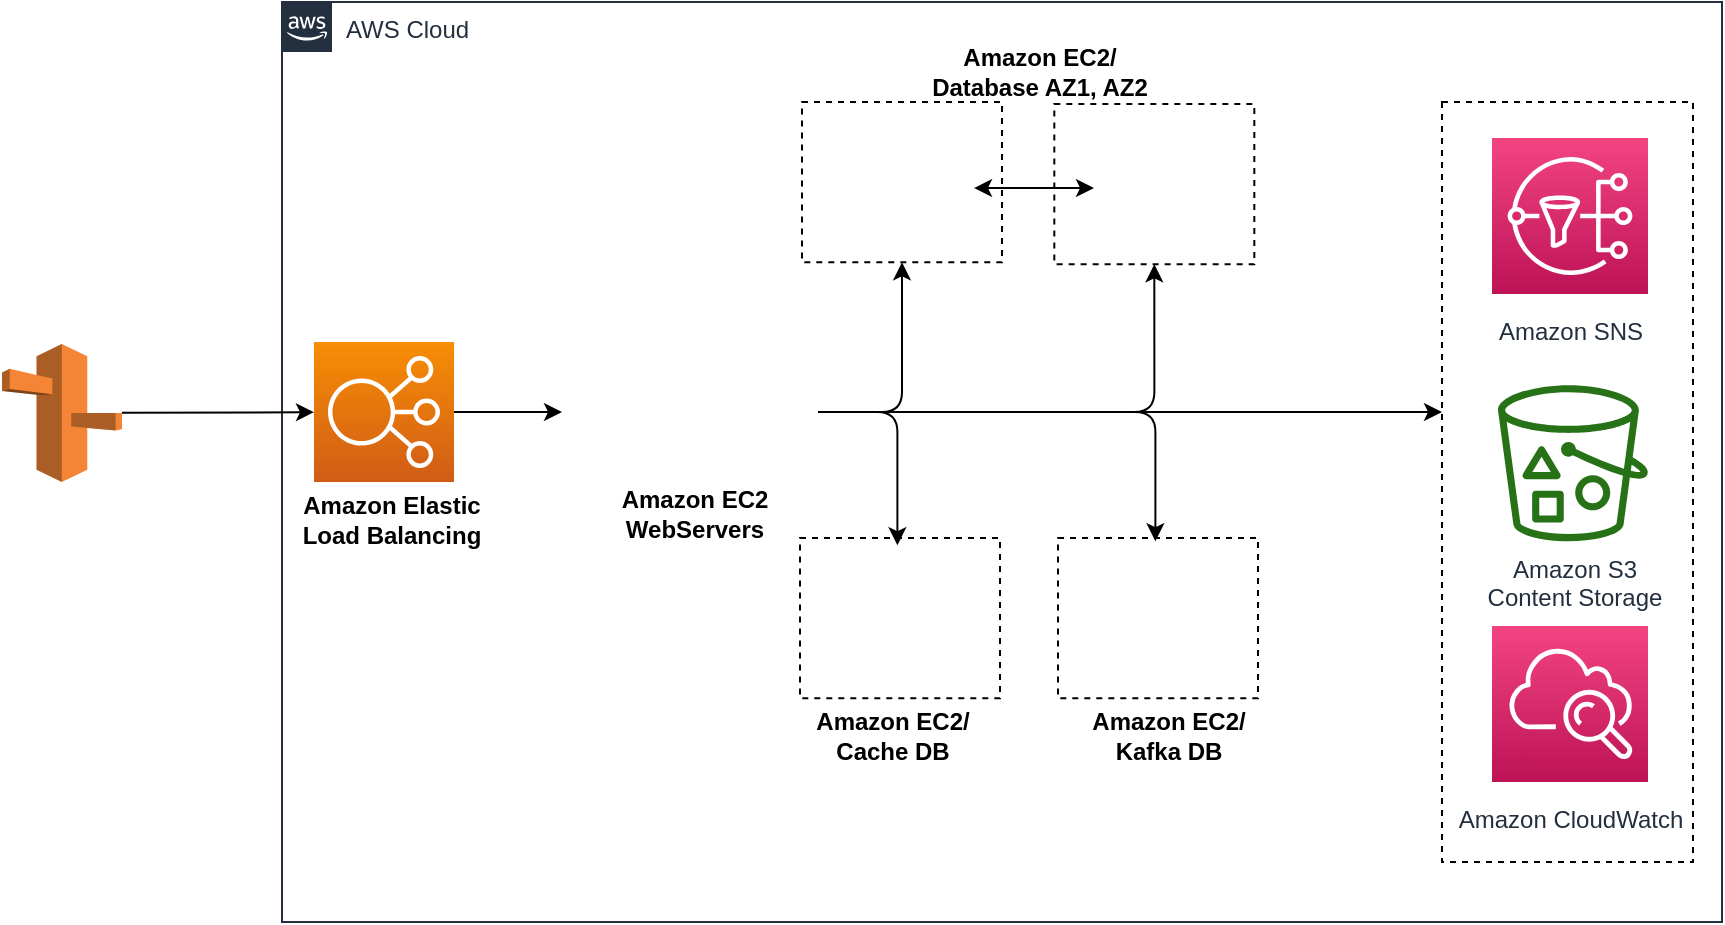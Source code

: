 <mxfile version="13.5.3" type="github">
  <diagram id="Ht1M8jgEwFfnCIfOTk4-" name="Page-1">
    <mxGraphModel dx="1384" dy="1492" grid="1" gridSize="10" guides="1" tooltips="1" connect="1" arrows="1" fold="1" page="1" pageScale="1" pageWidth="1169" pageHeight="827" math="0" shadow="0">
      <root>
        <mxCell id="0" />
        <mxCell id="1" parent="0" />
        <mxCell id="UEzPUAAOIrF-is8g5C7q-155" value="" style="rounded=0;whiteSpace=wrap;html=1;dashed=1;labelBackgroundColor=#ffffff;fillColor=none;gradientColor=none;" parent="1" vertex="1">
          <mxGeometry x="750" y="-550" width="125.5" height="380" as="geometry" />
        </mxCell>
        <mxCell id="UEzPUAAOIrF-is8g5C7q-154" value="AWS Cloud" style="points=[[0,0],[0.25,0],[0.5,0],[0.75,0],[1,0],[1,0.25],[1,0.5],[1,0.75],[1,1],[0.75,1],[0.5,1],[0.25,1],[0,1],[0,0.75],[0,0.5],[0,0.25]];outlineConnect=0;gradientColor=none;html=1;whiteSpace=wrap;fontSize=12;fontStyle=0;shape=mxgraph.aws4.group;grIcon=mxgraph.aws4.group_aws_cloud_alt;strokeColor=#232F3E;fillColor=none;verticalAlign=top;align=left;spacingLeft=30;fontColor=#232F3E;dashed=0;labelBackgroundColor=#ffffff;" parent="1" vertex="1">
          <mxGeometry x="170" y="-600" width="720" height="460" as="geometry" />
        </mxCell>
        <mxCell id="UEzPUAAOIrF-is8g5C7q-144" value="Amazon CloudWatch" style="outlineConnect=0;fontColor=#232F3E;gradientColor=#F34482;gradientDirection=north;fillColor=#BC1356;strokeColor=#ffffff;dashed=0;verticalLabelPosition=bottom;verticalAlign=top;align=center;html=1;fontSize=12;fontStyle=0;aspect=fixed;shape=mxgraph.aws4.resourceIcon;resIcon=mxgraph.aws4.cloudwatch;labelBackgroundColor=#ffffff;spacingTop=5;" parent="1" vertex="1">
          <mxGeometry x="775" y="-288" width="78" height="78" as="geometry" />
        </mxCell>
        <mxCell id="UEzPUAAOIrF-is8g5C7q-145" value="Amazon SNS" style="outlineConnect=0;fontColor=#232F3E;gradientColor=#F34482;gradientDirection=north;fillColor=#BC1356;strokeColor=#ffffff;dashed=0;verticalLabelPosition=bottom;verticalAlign=top;align=center;html=1;fontSize=12;fontStyle=0;aspect=fixed;shape=mxgraph.aws4.resourceIcon;resIcon=mxgraph.aws4.sns;labelBackgroundColor=#ffffff;spacingTop=5;" parent="1" vertex="1">
          <mxGeometry x="775" y="-532" width="78" height="78" as="geometry" />
        </mxCell>
        <mxCell id="UEzPUAAOIrF-is8g5C7q-158" value="Amazon S3&lt;br&gt;Content Storage&lt;br&gt;" style="outlineConnect=0;fontColor=#232F3E;gradientColor=none;fillColor=#277116;strokeColor=none;dashed=0;verticalLabelPosition=bottom;verticalAlign=top;align=center;html=1;fontSize=12;fontStyle=0;aspect=fixed;pointerEvents=1;shape=mxgraph.aws4.bucket_with_objects;labelBackgroundColor=#ffffff;" parent="1" vertex="1">
          <mxGeometry x="778" y="-408.41" width="75" height="78" as="geometry" />
        </mxCell>
        <mxCell id="0vO40-V9J5dVaL3kUsYG-2" value="" style="outlineConnect=0;dashed=0;verticalLabelPosition=bottom;verticalAlign=top;align=center;html=1;shape=mxgraph.aws3.route_53;fillColor=#F58536;gradientColor=none;" vertex="1" parent="1">
          <mxGeometry x="30" y="-429" width="60" height="69" as="geometry" />
        </mxCell>
        <mxCell id="0vO40-V9J5dVaL3kUsYG-22" style="edgeStyle=orthogonalEdgeStyle;rounded=0;orthogonalLoop=1;jettySize=auto;html=1;" edge="1" parent="1" source="0vO40-V9J5dVaL3kUsYG-4" target="0vO40-V9J5dVaL3kUsYG-5">
          <mxGeometry relative="1" as="geometry" />
        </mxCell>
        <mxCell id="0vO40-V9J5dVaL3kUsYG-4" value="" style="outlineConnect=0;fontColor=#232F3E;gradientColor=#F78E04;gradientDirection=north;fillColor=#D05C17;strokeColor=#ffffff;dashed=0;verticalLabelPosition=bottom;verticalAlign=top;align=center;html=1;fontSize=12;fontStyle=0;aspect=fixed;shape=mxgraph.aws4.resourceIcon;resIcon=mxgraph.aws4.elastic_load_balancing;text=abc;" vertex="1" parent="1">
          <mxGeometry x="186" y="-430" width="70" height="70" as="geometry" />
        </mxCell>
        <mxCell id="0vO40-V9J5dVaL3kUsYG-5" value="" style="shape=image;html=1;verticalAlign=top;verticalLabelPosition=bottom;labelBackgroundColor=#ffffff;imageAspect=0;aspect=fixed;image=https://cdn2.iconfinder.com/data/icons/amazon-aws-stencils/100/Compute__Networking_copy_Amazon_EC2_Instances-128.png" vertex="1" parent="1">
          <mxGeometry x="310" y="-459" width="128" height="128" as="geometry" />
        </mxCell>
        <mxCell id="0vO40-V9J5dVaL3kUsYG-10" value="&lt;b&gt;Amazon EC2 WebServers&lt;/b&gt;" style="text;html=1;strokeColor=none;fillColor=none;align=center;verticalAlign=middle;whiteSpace=wrap;rounded=0;" vertex="1" parent="1">
          <mxGeometry x="334" y="-354" width="85" height="20" as="geometry" />
        </mxCell>
        <mxCell id="0vO40-V9J5dVaL3kUsYG-12" value="" style="group" vertex="1" connectable="0" parent="1">
          <mxGeometry x="557.5" y="-549" width="100" height="112" as="geometry" />
        </mxCell>
        <mxCell id="0vO40-V9J5dVaL3kUsYG-7" value="" style="rounded=0;whiteSpace=wrap;html=1;dashed=1;labelBackgroundColor=#ffffff;fillColor=none;gradientColor=none;" vertex="1" parent="0vO40-V9J5dVaL3kUsYG-12">
          <mxGeometry x="-1.34" width="100" height="80.149" as="geometry" />
        </mxCell>
        <mxCell id="0vO40-V9J5dVaL3kUsYG-6" value="" style="shape=image;html=1;verticalAlign=top;verticalLabelPosition=bottom;labelBackgroundColor=#ffffff;imageAspect=0;aspect=fixed;image=https://cdn2.iconfinder.com/data/icons/amazon-aws-stencils/100/Compute__Networking_copy_Amazon_EC2_Instances-128.png" vertex="1" parent="0vO40-V9J5dVaL3kUsYG-12">
          <mxGeometry x="7.955" y="3.586" width="81.414" height="81.414" as="geometry" />
        </mxCell>
        <mxCell id="0vO40-V9J5dVaL3kUsYG-13" value="" style="group" vertex="1" connectable="0" parent="1">
          <mxGeometry x="430" y="-550" width="100" height="85" as="geometry" />
        </mxCell>
        <mxCell id="0vO40-V9J5dVaL3kUsYG-28" value="" style="group" vertex="1" connectable="0" parent="0vO40-V9J5dVaL3kUsYG-13">
          <mxGeometry width="100" height="85" as="geometry" />
        </mxCell>
        <mxCell id="0vO40-V9J5dVaL3kUsYG-14" value="" style="rounded=0;whiteSpace=wrap;html=1;dashed=1;labelBackgroundColor=#ffffff;fillColor=none;gradientColor=none;" vertex="1" parent="0vO40-V9J5dVaL3kUsYG-28">
          <mxGeometry width="100" height="80.149" as="geometry" />
        </mxCell>
        <mxCell id="0vO40-V9J5dVaL3kUsYG-15" value="&lt;span style=&quot;color: rgba(0 , 0 , 0 , 0) ; font-family: monospace ; font-size: 0px ; background-color: rgb(248 , 249 , 250)&quot;&gt;%3CmxGraphModel%3E%3Croot%3E%3CmxCell%20id%3D%220%22%2F%3E%3CmxCell%20id%3D%221%22%20parent%3D%220%22%2F%3E%3CmxCell%20id%3D%222%22%20value%3D%22%22%20style%3D%22group%22%20vertex%3D%221%22%20connectable%3D%220%22%20parent%3D%221%22%3E%3CmxGeometry%20x%3D%22430%22%20y%3D%22-550%22%20width%3D%22100%22%20height%3D%2285%22%20as%3D%22geometry%22%2F%3E%3C%2FmxCell%3E%3CmxCell%20id%3D%223%22%20value%3D%22%22%20style%3D%22group%22%20vertex%3D%221%22%20connectable%3D%220%22%20parent%3D%222%22%3E%3CmxGeometry%20width%3D%22100%22%20height%3D%2285%22%20as%3D%22geometry%22%2F%3E%3C%2FmxCell%3E%3CmxCell%20id%3D%224%22%20value%3D%22%22%20style%3D%22rounded%3D0%3BwhiteSpace%3Dwrap%3Bhtml%3D1%3Bdashed%3D1%3BlabelBackgroundColor%3D%23ffffff%3BfillColor%3Dnone%3BgradientColor%3Dnone%3B%22%20vertex%3D%221%22%20parent%3D%223%22%3E%3CmxGeometry%20width%3D%22100%22%20height%3D%2280.149%22%20as%3D%22geometry%22%2F%3E%3C%2FmxCell%3E%3CmxCell%20id%3D%225%22%20value%3D%22%22%20style%3D%22shape%3Dimage%3Bhtml%3D1%3BverticalAlign%3Dtop%3BverticalLabelPosition%3Dbottom%3BlabelBackgroundColor%3D%23ffffff%3BimageAspect%3D0%3Baspect%3Dfixed%3Bimage%3Dhttps%3A%2F%2Fcdn2.iconfinder.com%2Fdata%2Ficons%2Famazon-aws-stencils%2F100%2FCompute__Networking_copy_Amazon_EC2_Instances-128.png%22%20vertex%3D%221%22%20parent%3D%223%22%3E%3CmxGeometry%20x%3D%227.955%22%20y%3D%223.586%22%20width%3D%2281.414%22%20height%3D%2281.414%22%20as%3D%22geometry%22%2F%3E%3C%2FmxCell%3E%3C%2Froot%3E%3C%2FmxGraphModel%3E&lt;/span&gt;&lt;span style=&quot;color: rgba(0 , 0 , 0 , 0) ; font-family: monospace ; font-size: 0px ; background-color: rgb(248 , 249 , 250)&quot;&gt;%3CmxGraphModel%3E%3Croot%3E%3CmxCell%20id%3D%220%22%2F%3E%3CmxCell%20id%3D%221%22%20parent%3D%220%22%2F%3E%3CmxCell%20id%3D%222%22%20value%3D%22%22%20style%3D%22group%22%20vertex%3D%221%22%20connectable%3D%220%22%20parent%3D%221%22%3E%3CmxGeometry%20x%3D%22430%22%20y%3D%22-550%22%20width%3D%22100%22%20height%3D%2285%22%20as%3D%22geometry%22%2F%3E%3C%2FmxCell%3E%3CmxCell%20id%3D%223%22%20value%3D%22%22%20style%3D%22group%22%20vertex%3D%221%22%20connectable%3D%220%22%20parent%3D%222%22%3E%3CmxGeometry%20width%3D%22100%22%20height%3D%2285%22%20as%3D%22geometry%22%2F%3E%3C%2FmxCell%3E%3CmxCell%20id%3D%224%22%20value%3D%22%22%20style%3D%22rounded%3D0%3BwhiteSpace%3Dwrap%3Bhtml%3D1%3Bdashed%3D1%3BlabelBackgroundColor%3D%23ffffff%3BfillColor%3Dnone%3BgradientColor%3Dnone%3B%22%20vertex%3D%221%22%20parent%3D%223%22%3E%3CmxGeometry%20width%3D%22100%22%20height%3D%2280.149%22%20as%3D%22geometry%22%2F%3E%3C%2FmxCell%3E%3CmxCell%20id%3D%225%22%20value%3D%22%22%20style%3D%22shape%3Dimage%3Bhtml%3D1%3BverticalAlign%3Dtop%3BverticalLabelPosition%3Dbottom%3BlabelBackgroundColor%3D%23ffffff%3BimageAspect%3D0%3Baspect%3Dfixed%3Bimage%3Dhttps%3A%2F%2Fcdn2.iconfinder.com%2Fdata%2Ficons%2Famazon-aws-stencils%2F100%2FCompute__Networking_copy_Amazon_EC2_Instances-128.png%22%20vertex%3D%221%22%20parent%3D%223%22%3E%3CmxGeometry%20x%3D%227.955%22%20y%3D%223.586%22%20width%3D%2281.414%22%20height%3D%2281.414%22%20as%3D%22geometry%22%2F%3E%3C%2FmxCell%3E%3C%2Froot%3E%3C%2FmxGraphModel%3E&lt;/span&gt;" style="shape=image;html=1;verticalAlign=top;verticalLabelPosition=bottom;labelBackgroundColor=#ffffff;imageAspect=0;aspect=fixed;image=https://cdn2.iconfinder.com/data/icons/amazon-aws-stencils/100/Compute__Networking_copy_Amazon_EC2_Instances-128.png" vertex="1" parent="0vO40-V9J5dVaL3kUsYG-28">
          <mxGeometry x="7.955" y="3.586" width="81.414" height="81.414" as="geometry" />
        </mxCell>
        <mxCell id="0vO40-V9J5dVaL3kUsYG-18" value="" style="endArrow=classic;html=1;" edge="1" parent="1" source="0vO40-V9J5dVaL3kUsYG-2" target="0vO40-V9J5dVaL3kUsYG-4">
          <mxGeometry width="50" height="50" relative="1" as="geometry">
            <mxPoint x="80" y="-388" as="sourcePoint" />
            <mxPoint x="130" y="-438" as="targetPoint" />
          </mxGeometry>
        </mxCell>
        <mxCell id="0vO40-V9J5dVaL3kUsYG-19" value="&lt;b&gt;Amazon Elastic Load Balancing&lt;/b&gt;" style="text;html=1;strokeColor=none;fillColor=none;align=center;verticalAlign=middle;whiteSpace=wrap;rounded=0;" vertex="1" parent="1">
          <mxGeometry x="178.5" y="-351" width="91.5" height="20" as="geometry" />
        </mxCell>
        <mxCell id="0vO40-V9J5dVaL3kUsYG-32" value="" style="endArrow=classic;startArrow=classic;html=1;exitX=0.885;exitY=0.386;exitDx=0;exitDy=0;exitPerimeter=0;" edge="1" parent="1">
          <mxGeometry width="50" height="50" relative="1" as="geometry">
            <mxPoint x="516.006" y="-506.988" as="sourcePoint" />
            <mxPoint x="576" y="-507" as="targetPoint" />
          </mxGeometry>
        </mxCell>
        <mxCell id="0vO40-V9J5dVaL3kUsYG-9" value="&lt;b&gt;Amazon EC2/ Database AZ1, AZ2&lt;/b&gt;" style="text;html=1;strokeColor=none;fillColor=none;align=center;verticalAlign=middle;whiteSpace=wrap;rounded=0;" vertex="1" parent="1">
          <mxGeometry x="489" y="-581" width="120" height="32" as="geometry" />
        </mxCell>
        <mxCell id="0vO40-V9J5dVaL3kUsYG-33" value="" style="edgeStyle=segmentEdgeStyle;endArrow=classic;html=1;entryX=0.5;entryY=1;entryDx=0;entryDy=0;" edge="1" parent="1" source="0vO40-V9J5dVaL3kUsYG-5" target="0vO40-V9J5dVaL3kUsYG-14">
          <mxGeometry width="50" height="50" relative="1" as="geometry">
            <mxPoint x="620" y="-360" as="sourcePoint" />
            <mxPoint x="670" y="-410" as="targetPoint" />
          </mxGeometry>
        </mxCell>
        <mxCell id="0vO40-V9J5dVaL3kUsYG-34" value="" style="edgeStyle=segmentEdgeStyle;endArrow=classic;html=1;entryX=0.5;entryY=1;entryDx=0;entryDy=0;" edge="1" parent="1" source="0vO40-V9J5dVaL3kUsYG-5" target="0vO40-V9J5dVaL3kUsYG-7">
          <mxGeometry width="50" height="50" relative="1" as="geometry">
            <mxPoint x="620" y="-360" as="sourcePoint" />
            <mxPoint x="670" y="-410" as="targetPoint" />
          </mxGeometry>
        </mxCell>
        <mxCell id="0vO40-V9J5dVaL3kUsYG-56" value="" style="group" vertex="1" connectable="0" parent="1">
          <mxGeometry x="460" y="-373" width="100" height="85" as="geometry" />
        </mxCell>
        <mxCell id="0vO40-V9J5dVaL3kUsYG-57" value="" style="group" vertex="1" connectable="0" parent="0vO40-V9J5dVaL3kUsYG-56">
          <mxGeometry width="100" height="85" as="geometry" />
        </mxCell>
        <mxCell id="0vO40-V9J5dVaL3kUsYG-58" value="" style="rounded=0;whiteSpace=wrap;html=1;dashed=1;labelBackgroundColor=#ffffff;fillColor=none;gradientColor=none;" vertex="1" parent="0vO40-V9J5dVaL3kUsYG-57">
          <mxGeometry x="-31" y="41" width="100" height="80.149" as="geometry" />
        </mxCell>
        <mxCell id="0vO40-V9J5dVaL3kUsYG-59" value="" style="shape=image;html=1;verticalAlign=top;verticalLabelPosition=bottom;labelBackgroundColor=#ffffff;imageAspect=0;aspect=fixed;image=https://cdn2.iconfinder.com/data/icons/amazon-aws-stencils/100/Compute__Networking_copy_Amazon_EC2_Instances-128.png" vertex="1" parent="0vO40-V9J5dVaL3kUsYG-57">
          <mxGeometry x="-23.045" y="44.586" width="81.414" height="81.414" as="geometry" />
        </mxCell>
        <mxCell id="0vO40-V9J5dVaL3kUsYG-61" value="" style="rounded=0;whiteSpace=wrap;html=1;dashed=1;labelBackgroundColor=#ffffff;fillColor=none;gradientColor=none;" vertex="1" parent="1">
          <mxGeometry x="558" y="-332" width="100" height="80.149" as="geometry" />
        </mxCell>
        <mxCell id="0vO40-V9J5dVaL3kUsYG-62" value="" style="shape=image;html=1;verticalAlign=top;verticalLabelPosition=bottom;labelBackgroundColor=#ffffff;imageAspect=0;aspect=fixed;image=https://cdn2.iconfinder.com/data/icons/amazon-aws-stencils/100/Compute__Networking_copy_Amazon_EC2_Instances-128.png" vertex="1" parent="1">
          <mxGeometry x="565.955" y="-330.414" width="81.414" height="81.414" as="geometry" />
        </mxCell>
        <mxCell id="0vO40-V9J5dVaL3kUsYG-63" value="&lt;b&gt;Amazon EC2/ Cache DB&lt;/b&gt;" style="text;html=1;strokeColor=none;fillColor=none;align=center;verticalAlign=middle;whiteSpace=wrap;rounded=0;" vertex="1" parent="1">
          <mxGeometry x="419" y="-249" width="113" height="32" as="geometry" />
        </mxCell>
        <mxCell id="0vO40-V9J5dVaL3kUsYG-65" value="&lt;b&gt;Amazon EC2/ Kafka DB&lt;/b&gt;" style="text;html=1;strokeColor=none;fillColor=none;align=center;verticalAlign=middle;whiteSpace=wrap;rounded=0;" vertex="1" parent="1">
          <mxGeometry x="557" y="-249" width="113" height="32" as="geometry" />
        </mxCell>
        <mxCell id="0vO40-V9J5dVaL3kUsYG-67" value="" style="edgeStyle=segmentEdgeStyle;endArrow=classic;html=1;" edge="1" parent="1" source="0vO40-V9J5dVaL3kUsYG-5" target="0vO40-V9J5dVaL3kUsYG-59">
          <mxGeometry width="50" height="50" relative="1" as="geometry">
            <mxPoint x="560" y="-360" as="sourcePoint" />
            <mxPoint x="610" y="-410" as="targetPoint" />
          </mxGeometry>
        </mxCell>
        <mxCell id="0vO40-V9J5dVaL3kUsYG-68" value="" style="edgeStyle=segmentEdgeStyle;endArrow=classic;html=1;" edge="1" parent="1" source="0vO40-V9J5dVaL3kUsYG-5" target="0vO40-V9J5dVaL3kUsYG-62">
          <mxGeometry width="50" height="50" relative="1" as="geometry">
            <mxPoint x="560" y="-360" as="sourcePoint" />
            <mxPoint x="610" y="-410" as="targetPoint" />
          </mxGeometry>
        </mxCell>
        <mxCell id="0vO40-V9J5dVaL3kUsYG-72" value="" style="endArrow=classic;html=1;exitX=1;exitY=0.5;exitDx=0;exitDy=0;" edge="1" parent="1" source="0vO40-V9J5dVaL3kUsYG-5">
          <mxGeometry width="50" height="50" relative="1" as="geometry">
            <mxPoint x="560" y="-440" as="sourcePoint" />
            <mxPoint x="750" y="-395" as="targetPoint" />
          </mxGeometry>
        </mxCell>
      </root>
    </mxGraphModel>
  </diagram>
</mxfile>
